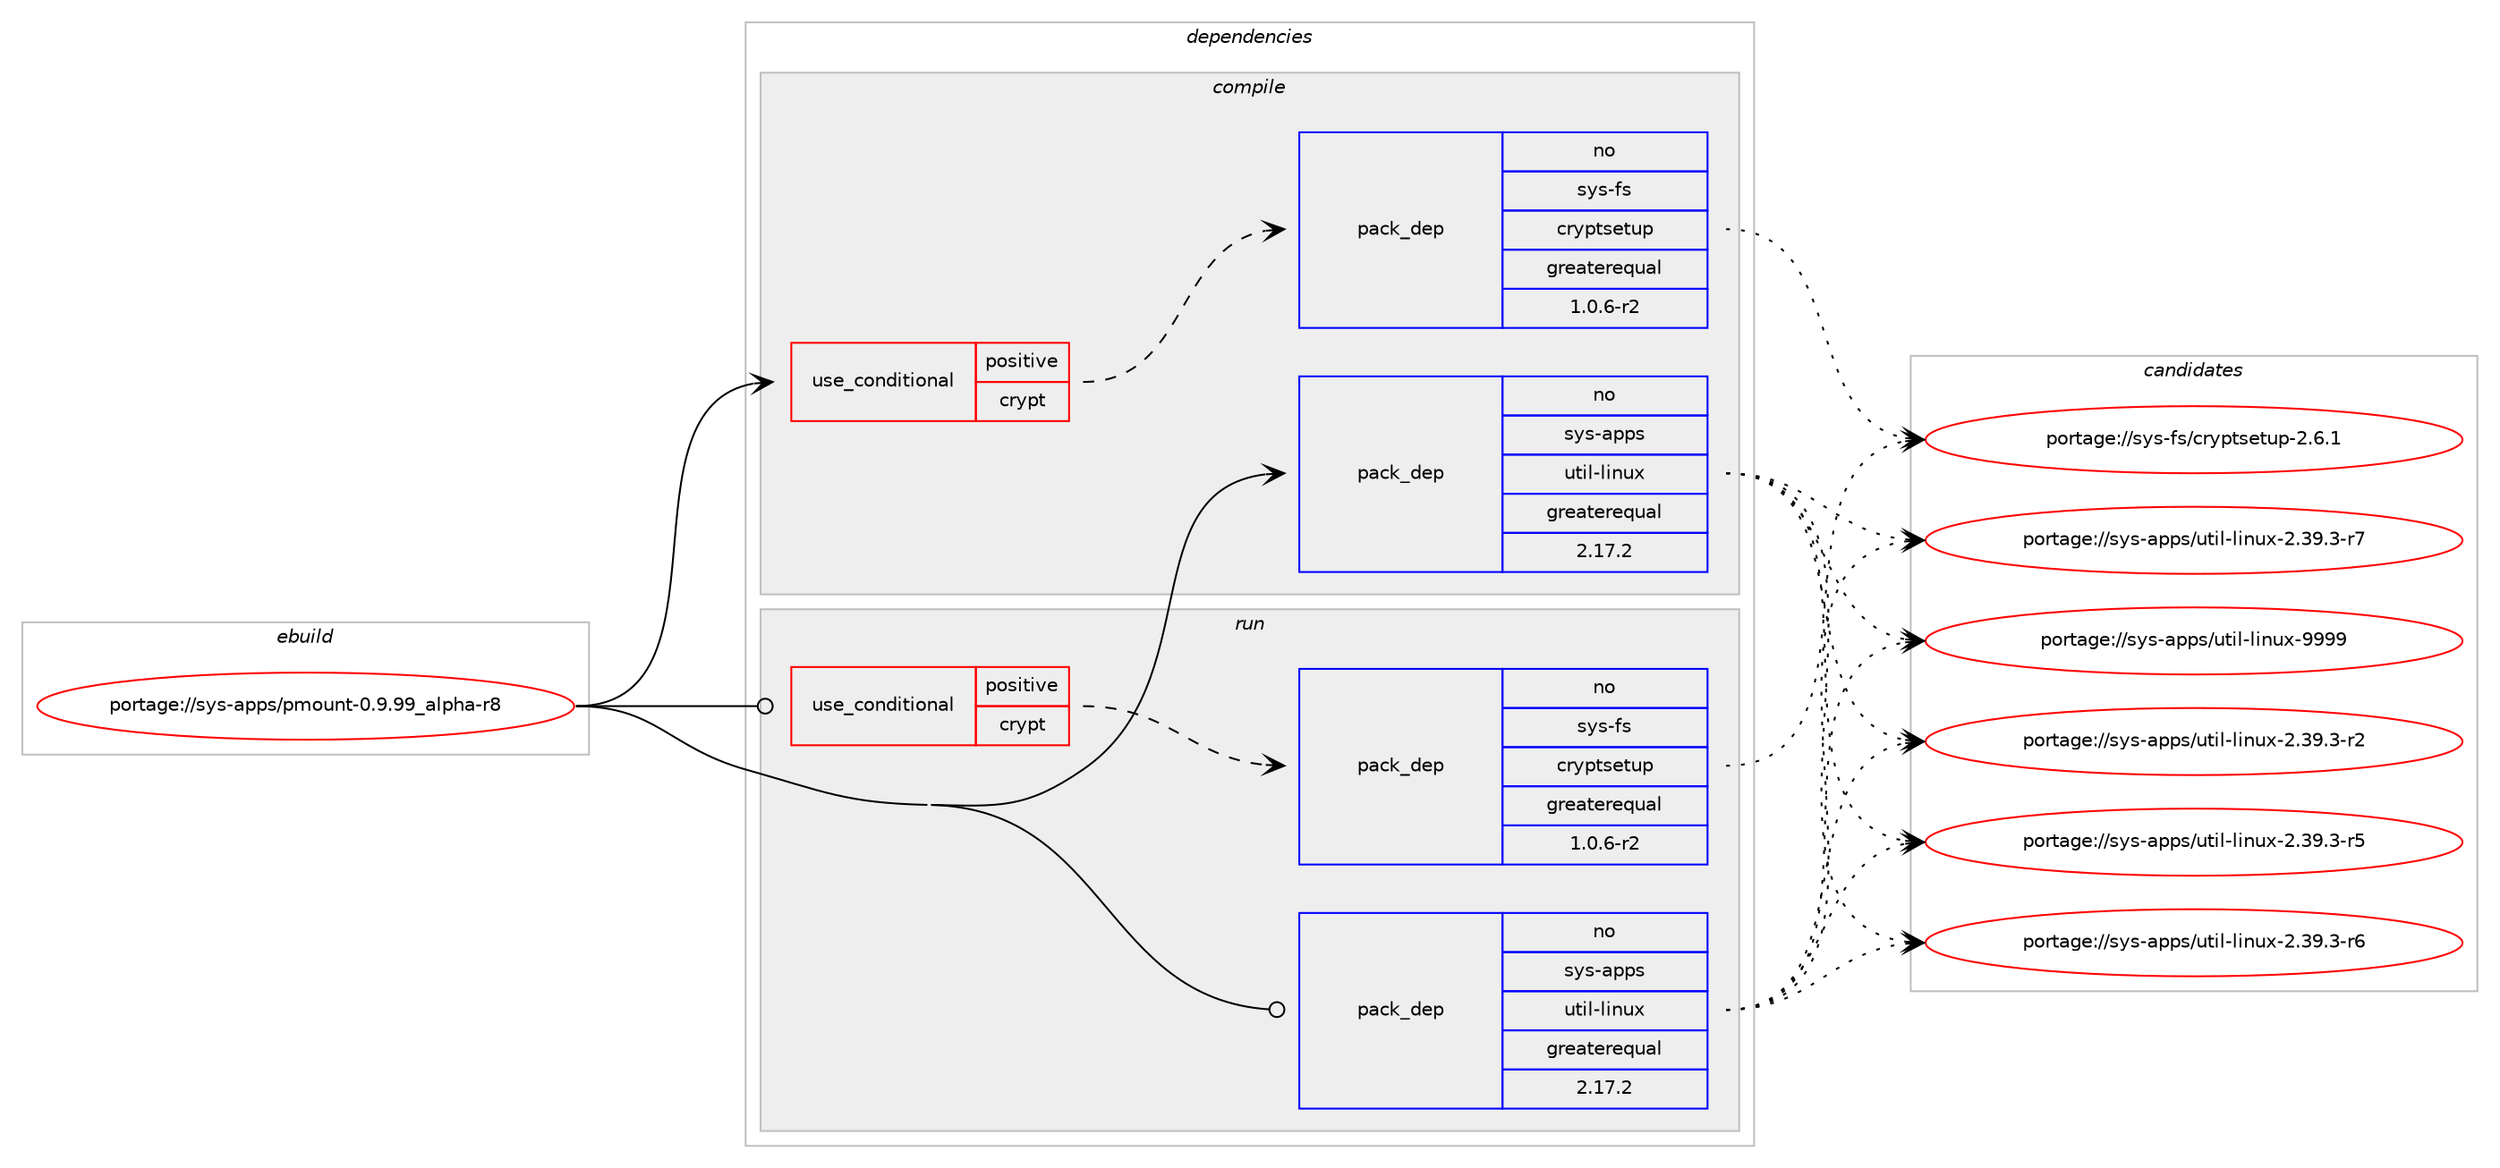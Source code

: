 digraph prolog {

# *************
# Graph options
# *************

newrank=true;
concentrate=true;
compound=true;
graph [rankdir=LR,fontname=Helvetica,fontsize=10,ranksep=1.5];#, ranksep=2.5, nodesep=0.2];
edge  [arrowhead=vee];
node  [fontname=Helvetica,fontsize=10];

# **********
# The ebuild
# **********

subgraph cluster_leftcol {
color=gray;
rank=same;
label=<<i>ebuild</i>>;
id [label="portage://sys-apps/pmount-0.9.99_alpha-r8", color=red, width=4, href="../sys-apps/pmount-0.9.99_alpha-r8.svg"];
}

# ****************
# The dependencies
# ****************

subgraph cluster_midcol {
color=gray;
label=<<i>dependencies</i>>;
subgraph cluster_compile {
fillcolor="#eeeeee";
style=filled;
label=<<i>compile</i>>;
subgraph cond724 {
dependency1071 [label=<<TABLE BORDER="0" CELLBORDER="1" CELLSPACING="0" CELLPADDING="4"><TR><TD ROWSPAN="3" CELLPADDING="10">use_conditional</TD></TR><TR><TD>positive</TD></TR><TR><TD>crypt</TD></TR></TABLE>>, shape=none, color=red];
subgraph pack316 {
dependency1072 [label=<<TABLE BORDER="0" CELLBORDER="1" CELLSPACING="0" CELLPADDING="4" WIDTH="220"><TR><TD ROWSPAN="6" CELLPADDING="30">pack_dep</TD></TR><TR><TD WIDTH="110">no</TD></TR><TR><TD>sys-fs</TD></TR><TR><TD>cryptsetup</TD></TR><TR><TD>greaterequal</TD></TR><TR><TD>1.0.6-r2</TD></TR></TABLE>>, shape=none, color=blue];
}
dependency1071:e -> dependency1072:w [weight=20,style="dashed",arrowhead="vee"];
}
id:e -> dependency1071:w [weight=20,style="solid",arrowhead="vee"];
# *** BEGIN UNKNOWN DEPENDENCY TYPE (TODO) ***
# id -> package_dependency(portage://sys-apps/pmount-0.9.99_alpha-r8,install,no,acct-group,plugdev,none,[,,],[],[])
# *** END UNKNOWN DEPENDENCY TYPE (TODO) ***

subgraph pack317 {
dependency1073 [label=<<TABLE BORDER="0" CELLBORDER="1" CELLSPACING="0" CELLPADDING="4" WIDTH="220"><TR><TD ROWSPAN="6" CELLPADDING="30">pack_dep</TD></TR><TR><TD WIDTH="110">no</TD></TR><TR><TD>sys-apps</TD></TR><TR><TD>util-linux</TD></TR><TR><TD>greaterequal</TD></TR><TR><TD>2.17.2</TD></TR></TABLE>>, shape=none, color=blue];
}
id:e -> dependency1073:w [weight=20,style="solid",arrowhead="vee"];
}
subgraph cluster_compileandrun {
fillcolor="#eeeeee";
style=filled;
label=<<i>compile and run</i>>;
}
subgraph cluster_run {
fillcolor="#eeeeee";
style=filled;
label=<<i>run</i>>;
subgraph cond725 {
dependency1074 [label=<<TABLE BORDER="0" CELLBORDER="1" CELLSPACING="0" CELLPADDING="4"><TR><TD ROWSPAN="3" CELLPADDING="10">use_conditional</TD></TR><TR><TD>positive</TD></TR><TR><TD>crypt</TD></TR></TABLE>>, shape=none, color=red];
subgraph pack318 {
dependency1075 [label=<<TABLE BORDER="0" CELLBORDER="1" CELLSPACING="0" CELLPADDING="4" WIDTH="220"><TR><TD ROWSPAN="6" CELLPADDING="30">pack_dep</TD></TR><TR><TD WIDTH="110">no</TD></TR><TR><TD>sys-fs</TD></TR><TR><TD>cryptsetup</TD></TR><TR><TD>greaterequal</TD></TR><TR><TD>1.0.6-r2</TD></TR></TABLE>>, shape=none, color=blue];
}
dependency1074:e -> dependency1075:w [weight=20,style="dashed",arrowhead="vee"];
}
id:e -> dependency1074:w [weight=20,style="solid",arrowhead="odot"];
# *** BEGIN UNKNOWN DEPENDENCY TYPE (TODO) ***
# id -> package_dependency(portage://sys-apps/pmount-0.9.99_alpha-r8,run,no,acct-group,plugdev,none,[,,],[],[])
# *** END UNKNOWN DEPENDENCY TYPE (TODO) ***

subgraph pack319 {
dependency1076 [label=<<TABLE BORDER="0" CELLBORDER="1" CELLSPACING="0" CELLPADDING="4" WIDTH="220"><TR><TD ROWSPAN="6" CELLPADDING="30">pack_dep</TD></TR><TR><TD WIDTH="110">no</TD></TR><TR><TD>sys-apps</TD></TR><TR><TD>util-linux</TD></TR><TR><TD>greaterequal</TD></TR><TR><TD>2.17.2</TD></TR></TABLE>>, shape=none, color=blue];
}
id:e -> dependency1076:w [weight=20,style="solid",arrowhead="odot"];
}
}

# **************
# The candidates
# **************

subgraph cluster_choices {
rank=same;
color=gray;
label=<<i>candidates</i>>;

subgraph choice316 {
color=black;
nodesep=1;
choice115121115451021154799114121112116115101116117112455046544649 [label="portage://sys-fs/cryptsetup-2.6.1", color=red, width=4,href="../sys-fs/cryptsetup-2.6.1.svg"];
dependency1072:e -> choice115121115451021154799114121112116115101116117112455046544649:w [style=dotted,weight="100"];
}
subgraph choice317 {
color=black;
nodesep=1;
choice11512111545971121121154711711610510845108105110117120455046515746514511450 [label="portage://sys-apps/util-linux-2.39.3-r2", color=red, width=4,href="../sys-apps/util-linux-2.39.3-r2.svg"];
choice11512111545971121121154711711610510845108105110117120455046515746514511453 [label="portage://sys-apps/util-linux-2.39.3-r5", color=red, width=4,href="../sys-apps/util-linux-2.39.3-r5.svg"];
choice11512111545971121121154711711610510845108105110117120455046515746514511454 [label="portage://sys-apps/util-linux-2.39.3-r6", color=red, width=4,href="../sys-apps/util-linux-2.39.3-r6.svg"];
choice11512111545971121121154711711610510845108105110117120455046515746514511455 [label="portage://sys-apps/util-linux-2.39.3-r7", color=red, width=4,href="../sys-apps/util-linux-2.39.3-r7.svg"];
choice115121115459711211211547117116105108451081051101171204557575757 [label="portage://sys-apps/util-linux-9999", color=red, width=4,href="../sys-apps/util-linux-9999.svg"];
dependency1073:e -> choice11512111545971121121154711711610510845108105110117120455046515746514511450:w [style=dotted,weight="100"];
dependency1073:e -> choice11512111545971121121154711711610510845108105110117120455046515746514511453:w [style=dotted,weight="100"];
dependency1073:e -> choice11512111545971121121154711711610510845108105110117120455046515746514511454:w [style=dotted,weight="100"];
dependency1073:e -> choice11512111545971121121154711711610510845108105110117120455046515746514511455:w [style=dotted,weight="100"];
dependency1073:e -> choice115121115459711211211547117116105108451081051101171204557575757:w [style=dotted,weight="100"];
}
subgraph choice318 {
color=black;
nodesep=1;
choice115121115451021154799114121112116115101116117112455046544649 [label="portage://sys-fs/cryptsetup-2.6.1", color=red, width=4,href="../sys-fs/cryptsetup-2.6.1.svg"];
dependency1075:e -> choice115121115451021154799114121112116115101116117112455046544649:w [style=dotted,weight="100"];
}
subgraph choice319 {
color=black;
nodesep=1;
choice11512111545971121121154711711610510845108105110117120455046515746514511450 [label="portage://sys-apps/util-linux-2.39.3-r2", color=red, width=4,href="../sys-apps/util-linux-2.39.3-r2.svg"];
choice11512111545971121121154711711610510845108105110117120455046515746514511453 [label="portage://sys-apps/util-linux-2.39.3-r5", color=red, width=4,href="../sys-apps/util-linux-2.39.3-r5.svg"];
choice11512111545971121121154711711610510845108105110117120455046515746514511454 [label="portage://sys-apps/util-linux-2.39.3-r6", color=red, width=4,href="../sys-apps/util-linux-2.39.3-r6.svg"];
choice11512111545971121121154711711610510845108105110117120455046515746514511455 [label="portage://sys-apps/util-linux-2.39.3-r7", color=red, width=4,href="../sys-apps/util-linux-2.39.3-r7.svg"];
choice115121115459711211211547117116105108451081051101171204557575757 [label="portage://sys-apps/util-linux-9999", color=red, width=4,href="../sys-apps/util-linux-9999.svg"];
dependency1076:e -> choice11512111545971121121154711711610510845108105110117120455046515746514511450:w [style=dotted,weight="100"];
dependency1076:e -> choice11512111545971121121154711711610510845108105110117120455046515746514511453:w [style=dotted,weight="100"];
dependency1076:e -> choice11512111545971121121154711711610510845108105110117120455046515746514511454:w [style=dotted,weight="100"];
dependency1076:e -> choice11512111545971121121154711711610510845108105110117120455046515746514511455:w [style=dotted,weight="100"];
dependency1076:e -> choice115121115459711211211547117116105108451081051101171204557575757:w [style=dotted,weight="100"];
}
}

}
